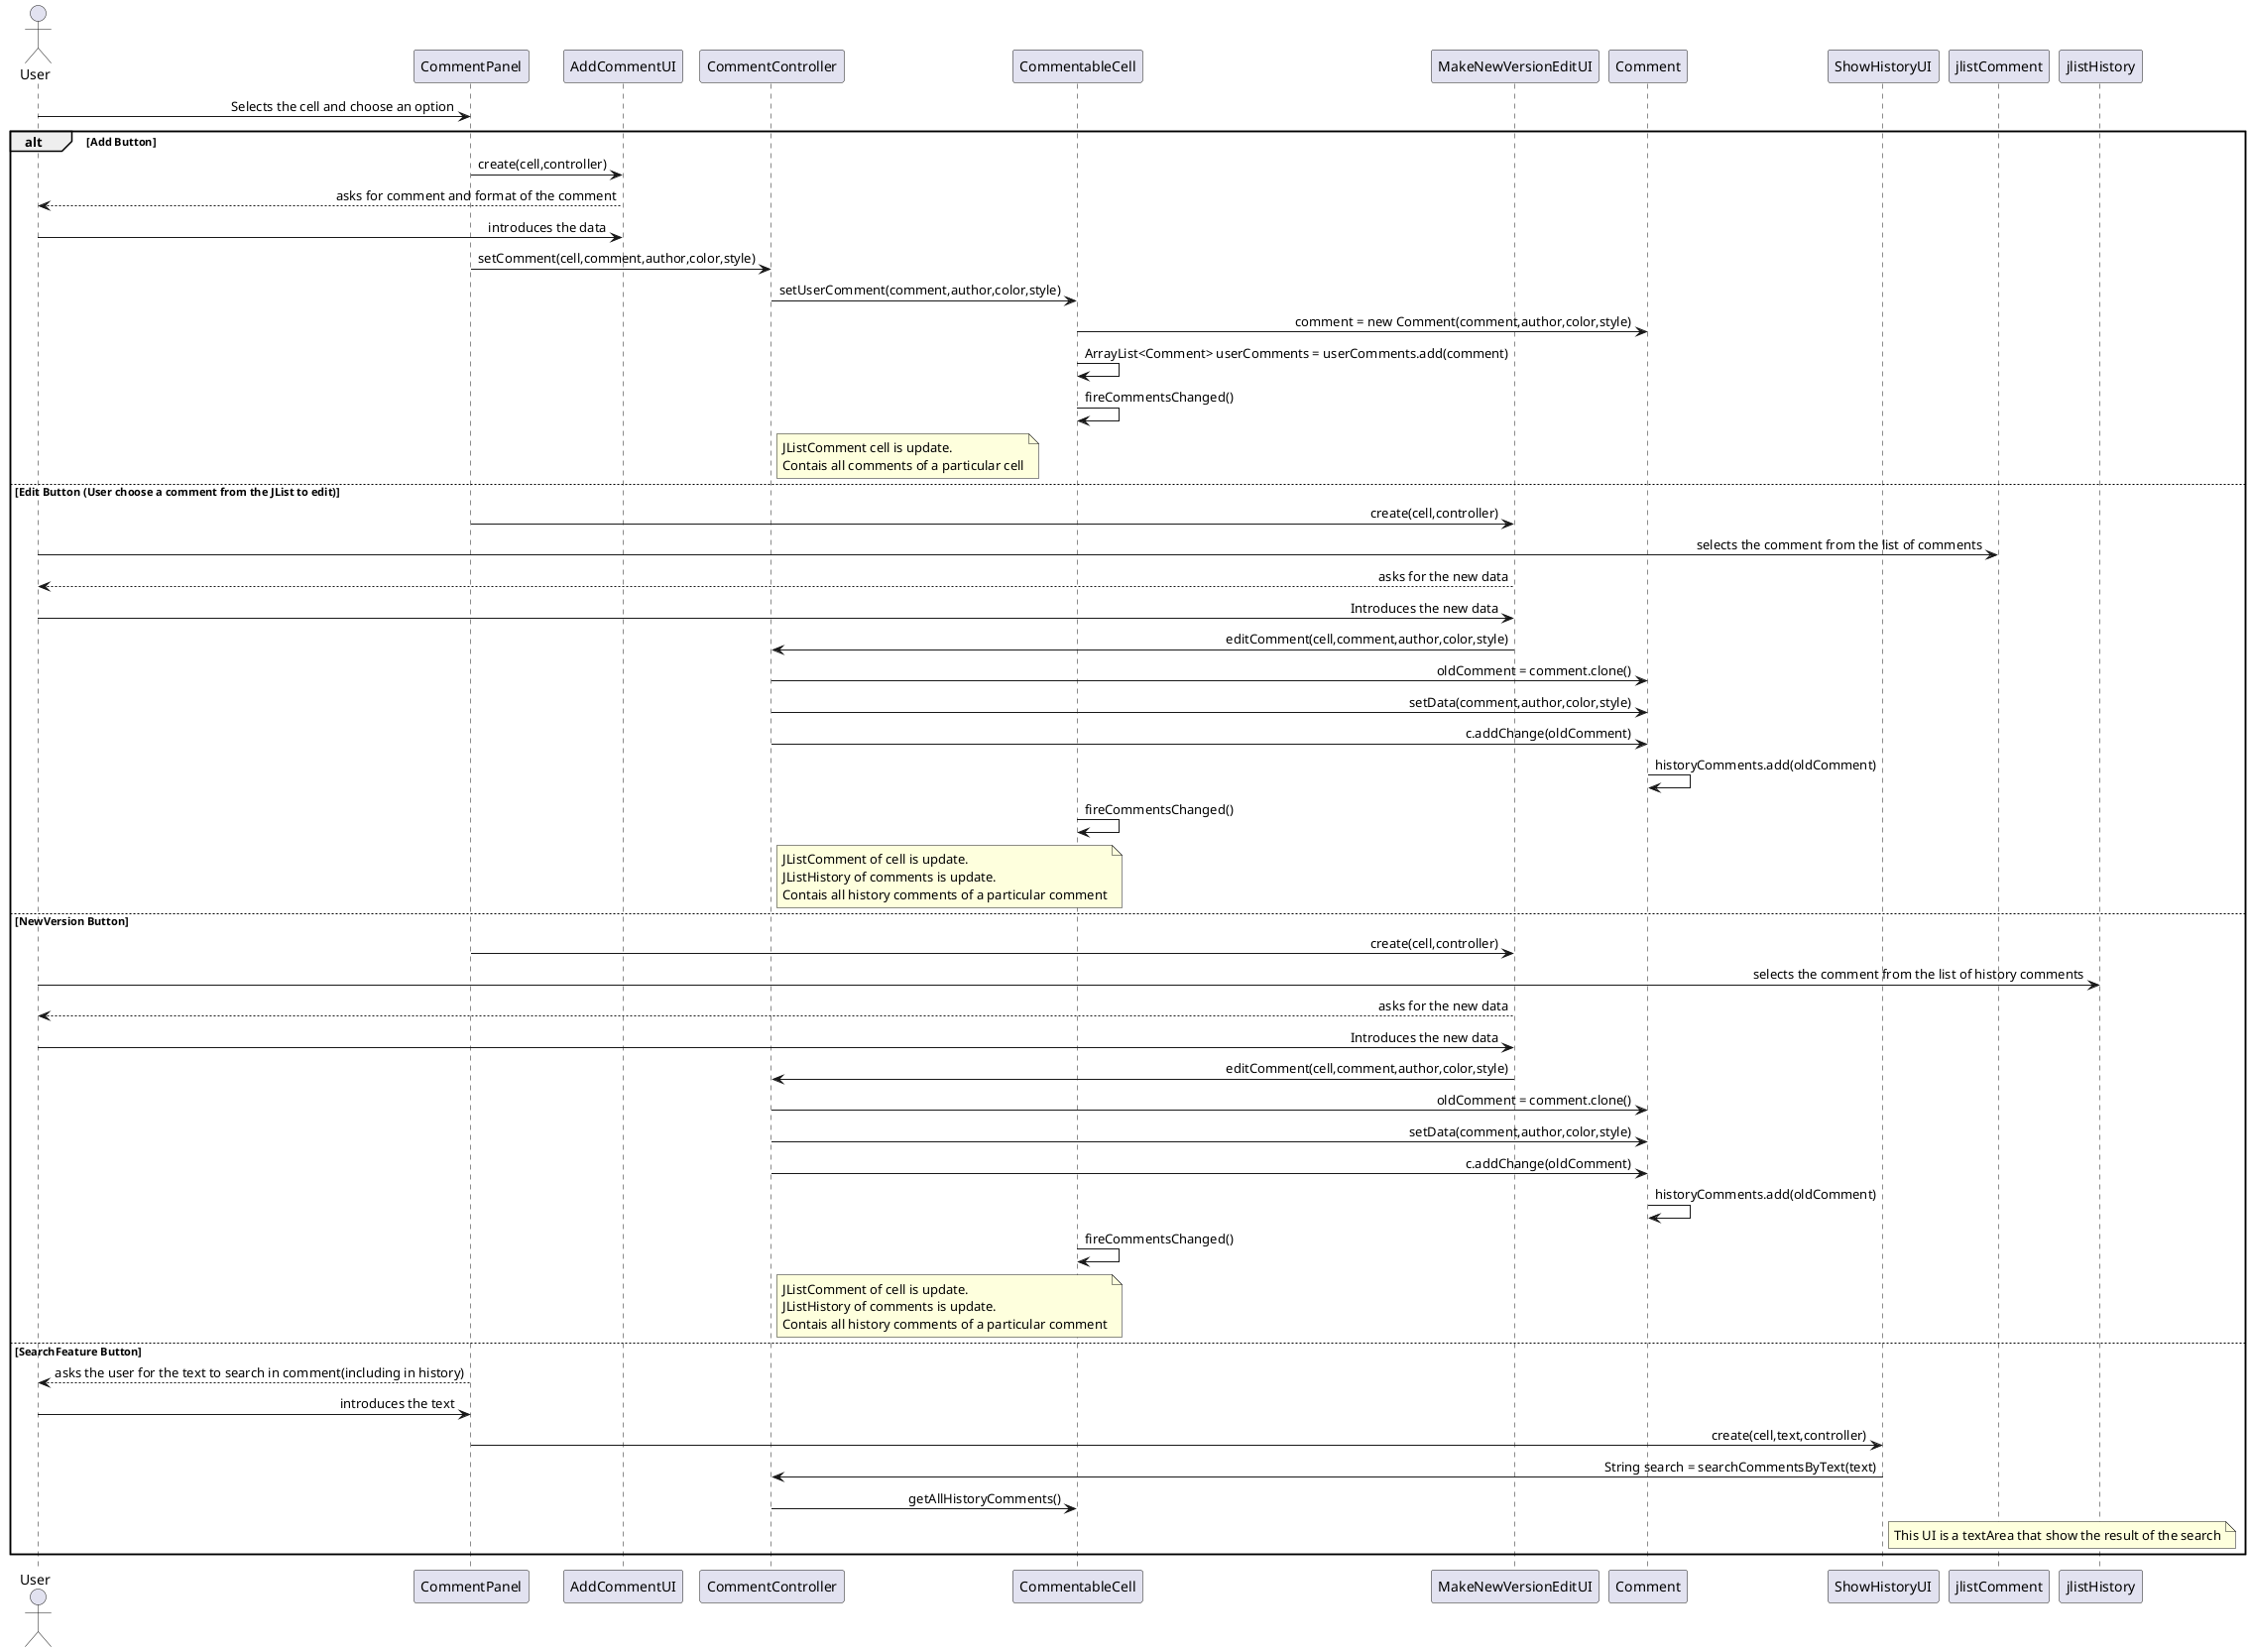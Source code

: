 @startuml core02_03_design.png
 
skinparam SequenceMessageAlign right
actor User
participant CommentPanel as Panel
participant AddCommentUI as addUI
participant CommentController as controller
participant CommentableCell as cell
participant MakeNewVersionEditUI as edit
participant Comment as Comment
participant ShowHistoryUI as history

User -> Panel : Selects the cell and choose an option
    alt Add Button 
        Panel -> addUI : create(cell,controller)
        addUI --> User : asks for comment and format of the comment
        User -> addUI : introduces the data
        Panel -> controller : setComment(cell,comment,author,color,style)
        controller -> cell :setUserComment(comment,author,color,style)
        cell -> Comment : comment = new Comment(comment,author,color,style)
        cell -> cell : ArrayList<Comment> userComments = userComments.add(comment)
        cell -> cell :fireCommentsChanged()
            note right of controller
            JListComment cell is update.
            Contais all comments of a particular cell
            end note
    else Edit Button (User choose a comment from the JList to edit)      
        Panel -> edit : create(cell,controller)
        User -> jlistComment : selects the comment from the list of comments
        edit --> User : asks for the new data
        User -> edit : Introduces the new data
        edit -> controller : editComment(cell,comment,author,color,style)
        controller -> Comment : oldComment = comment.clone()
        controller -> Comment : setData(comment,author,color,style)
        controller -> Comment : c.addChange(oldComment)
        Comment -> Comment : historyComments.add(oldComment)
        cell -> cell : fireCommentsChanged()
            note right of controller
            JListComment of cell is update.
            JListHistory of comments is update.
            Contais all history comments of a particular comment
            end note
    else NewVersion Button
        Panel -> edit : create(cell,controller)
        User -> jlistHistory : selects the comment from the list of history comments
        edit --> User : asks for the new data
        User -> edit : Introduces the new data
        edit -> controller : editComment(cell,comment,author,color,style)
        controller -> Comment : oldComment = comment.clone()
        controller -> Comment : setData(comment,author,color,style)
        controller -> Comment : c.addChange(oldComment)
        Comment -> Comment : historyComments.add(oldComment)
        cell -> cell : fireCommentsChanged()
            note right of controller
            JListComment of cell is update.
            JListHistory of comments is update.
            Contais all history comments of a particular comment
            end note
    else SearchFeature Button
        Panel --> User : asks the user for the text to search in comment(including in history)
        User -> Panel : introduces the text
        Panel -> history : create(cell,text,controller)
        history -> controller : String search = searchCommentsByText(text)
        controller -> cell : getAllHistoryComments()
            note right of history
            This UI is a textArea that show the result of the search
            end note
    end

@enduml